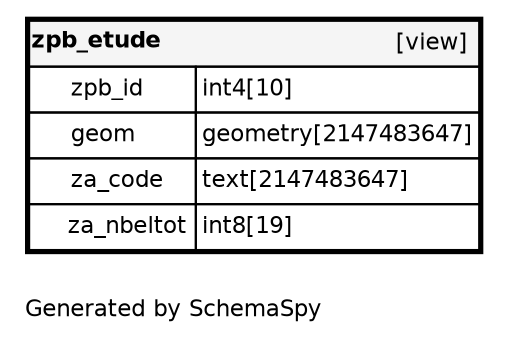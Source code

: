 digraph "oneDegreeRelationshipsDiagram" {
  graph [    rankdir="RL"    bgcolor="#ffffff"    label="\nGenerated by SchemaSpy"    labeljust="l"    nodesep="0.18"    ranksep="0.46"    fontname="Helvetica"    fontsize="11"    ration="compress"  ];  node [    fontname="Helvetica"    fontsize="11"    shape="plaintext"  ];  edge [    arrowsize="0.8"  ];
  "zpb_etude" [
   label=<
    <TABLE BORDER="2" CELLBORDER="1" CELLSPACING="0" BGCOLOR="#ffffff">
      <TR><TD COLSPAN="4"  BGCOLOR="#f5f5f5"><TABLE BORDER="0" CELLSPACING="0"><TR><TD ALIGN="LEFT" FIXEDSIZE="TRUE" WIDTH="59" HEIGHT="16"><B>zpb_etude</B></TD><TD ALIGN="RIGHT">[view]</TD></TR></TABLE></TD></TR>
      <TR><TD PORT="zpb_id" COLSPAN="2" ALIGN="LEFT"><TABLE BORDER="0" CELLSPACING="0" ALIGN="LEFT"><TR ALIGN="LEFT"><TD ALIGN="LEFT" FIXEDSIZE="TRUE" WIDTH="15" HEIGHT="16"></TD><TD ALIGN="LEFT" FIXEDSIZE="TRUE" WIDTH="59" HEIGHT="16">zpb_id</TD></TR></TABLE></TD><TD PORT="zpb_id.type" ALIGN="LEFT">int4[10]</TD></TR>
      <TR><TD PORT="geom" COLSPAN="2" ALIGN="LEFT"><TABLE BORDER="0" CELLSPACING="0" ALIGN="LEFT"><TR ALIGN="LEFT"><TD ALIGN="LEFT" FIXEDSIZE="TRUE" WIDTH="15" HEIGHT="16"></TD><TD ALIGN="LEFT" FIXEDSIZE="TRUE" WIDTH="59" HEIGHT="16">geom</TD></TR></TABLE></TD><TD PORT="geom.type" ALIGN="LEFT">geometry[2147483647]</TD></TR>
      <TR><TD PORT="za_code" COLSPAN="2" ALIGN="LEFT"><TABLE BORDER="0" CELLSPACING="0" ALIGN="LEFT"><TR ALIGN="LEFT"><TD ALIGN="LEFT" FIXEDSIZE="TRUE" WIDTH="15" HEIGHT="16"></TD><TD ALIGN="LEFT" FIXEDSIZE="TRUE" WIDTH="59" HEIGHT="16">za_code</TD></TR></TABLE></TD><TD PORT="za_code.type" ALIGN="LEFT">text[2147483647]</TD></TR>
      <TR><TD PORT="za_nbeltot" COLSPAN="2" ALIGN="LEFT"><TABLE BORDER="0" CELLSPACING="0" ALIGN="LEFT"><TR ALIGN="LEFT"><TD ALIGN="LEFT" FIXEDSIZE="TRUE" WIDTH="15" HEIGHT="16"></TD><TD ALIGN="LEFT" FIXEDSIZE="TRUE" WIDTH="59" HEIGHT="16">za_nbeltot</TD></TR></TABLE></TD><TD PORT="za_nbeltot.type" ALIGN="LEFT">int8[19]</TD></TR>
    </TABLE>>
    URL="zpb_etude.html"
    target="_top"
    tooltip="zpb_etude"
  ];
}
